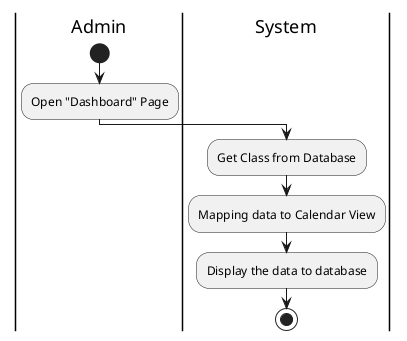 @startuml GetCalendar

skinparam ConditionEndStyle hline
skinparam conditionStyle diamond
skinparam Monochrome true
skinparam Shadowing false

|Admin|
start
:Open "Dashboard" Page;

|System|
:Get Class from Database;
:Mapping data to Calendar View;
:Display the data to database;

stop

@enduml